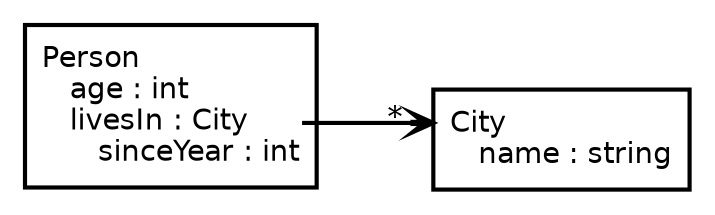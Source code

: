 digraph G {

    graph [
        compound = true     // To clip the head at the cluster border
        dpi = 200
        penwidth = 2        // Make the cluster's borders a bit thicker
        rankdir = "LR"
        ranksep = 1        // Add a bit more space inbetween nodes
    ]

    node [
        color = none        // Hide the node's border
        fontname = "Bitstream Vera Sans"
        height = 0          // Make the node as small as possible (it will grow if it needs more space)
        margin = 0          // Remove unneeded whitespace
        shape = "record"
    ]

    edge [
        arrowhead = "open"
        labelangle = -5     // Place the asteriks closer to the line
        labeldistance = 2.5 // Place the asteriks further away from the arrow head
        penwidth = 2        // Make the line a bit thicker
    ]

    /* @NOTE: escaping spaces in the label using '\' doesn't seem to work so using '&nbsp' instead. */
    subgraph cluster_Person {
        Person [
            label = "\N\l | &#92; &#92; &#92;  age : int\l | <livesIn> &#92; &#92; &#92;  livesIn : City\l | &#92; &#92; &#92; &#92; &#92; &#92;  sinceYear : int\l"
        ]
    }

    subgraph cluster_City {
        City [
            label = "<city> \N\l | &#92; &#92; &#92;  name : string\l"
        ]
    }

    Person:livesIn -> City:city [headlabel = "*", lhead = "cluster_City"] // lhead allows us to point to the cluster's border instead of the node, as long as we add `compound = true` to the graph
}
